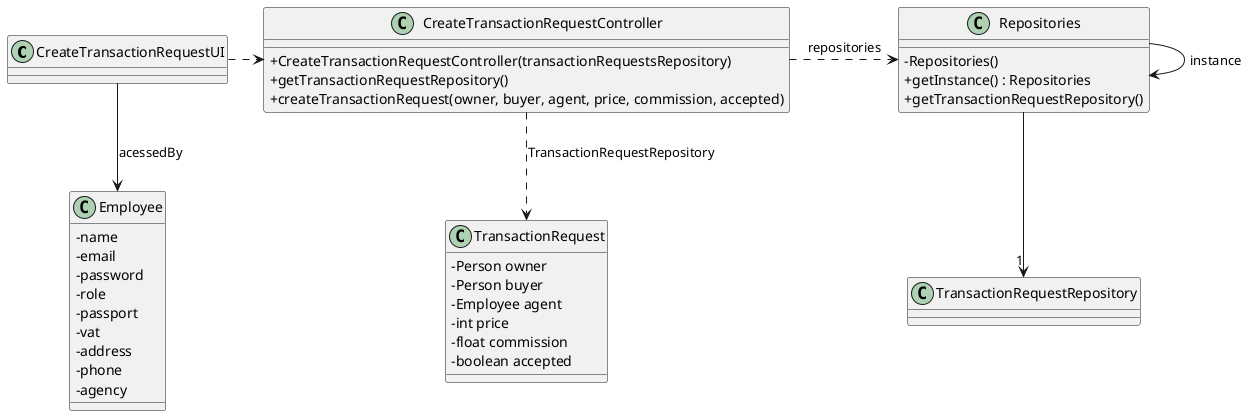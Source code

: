 @startuml
'skinparam monochrome true
skinparam packageStyle rectangle
skinparam shadowing false
skinparam linetype polyline
'skinparam linetype orto

skinparam classAttributeIconSize 0

'left to right direction

class CreateTransactionRequestUI {}

class CreateTransactionRequestController {
	+ CreateTransactionRequestController(transactionRequestsRepository)
	+ getTransactionRequestRepository()
	+ createTransactionRequest(owner, buyer, agent, price, commission, accepted)
}

class Repositories {
    - Repositories()
    + getInstance() : Repositories
    + getTransactionRequestRepository()
}

class TransactionRequest {
	- Person owner
	- Person buyer
	- Employee agent
	- int price
	- float commission
	- boolean accepted
}

class Employee {
    - name
    - email
    - password
    - role
	- passport
	- vat
	- address
	- phone
	- agency
}

Repositories -> Repositories : instance

CreateTransactionRequestUI .> CreateTransactionRequestController

CreateTransactionRequestController .> Repositories : repositories

Repositories --> "1" TransactionRequestRepository

CreateTransactionRequestController ..> TransactionRequest : TransactionRequestRepository

CreateTransactionRequestUI --> Employee : acessedBy
@enduml
